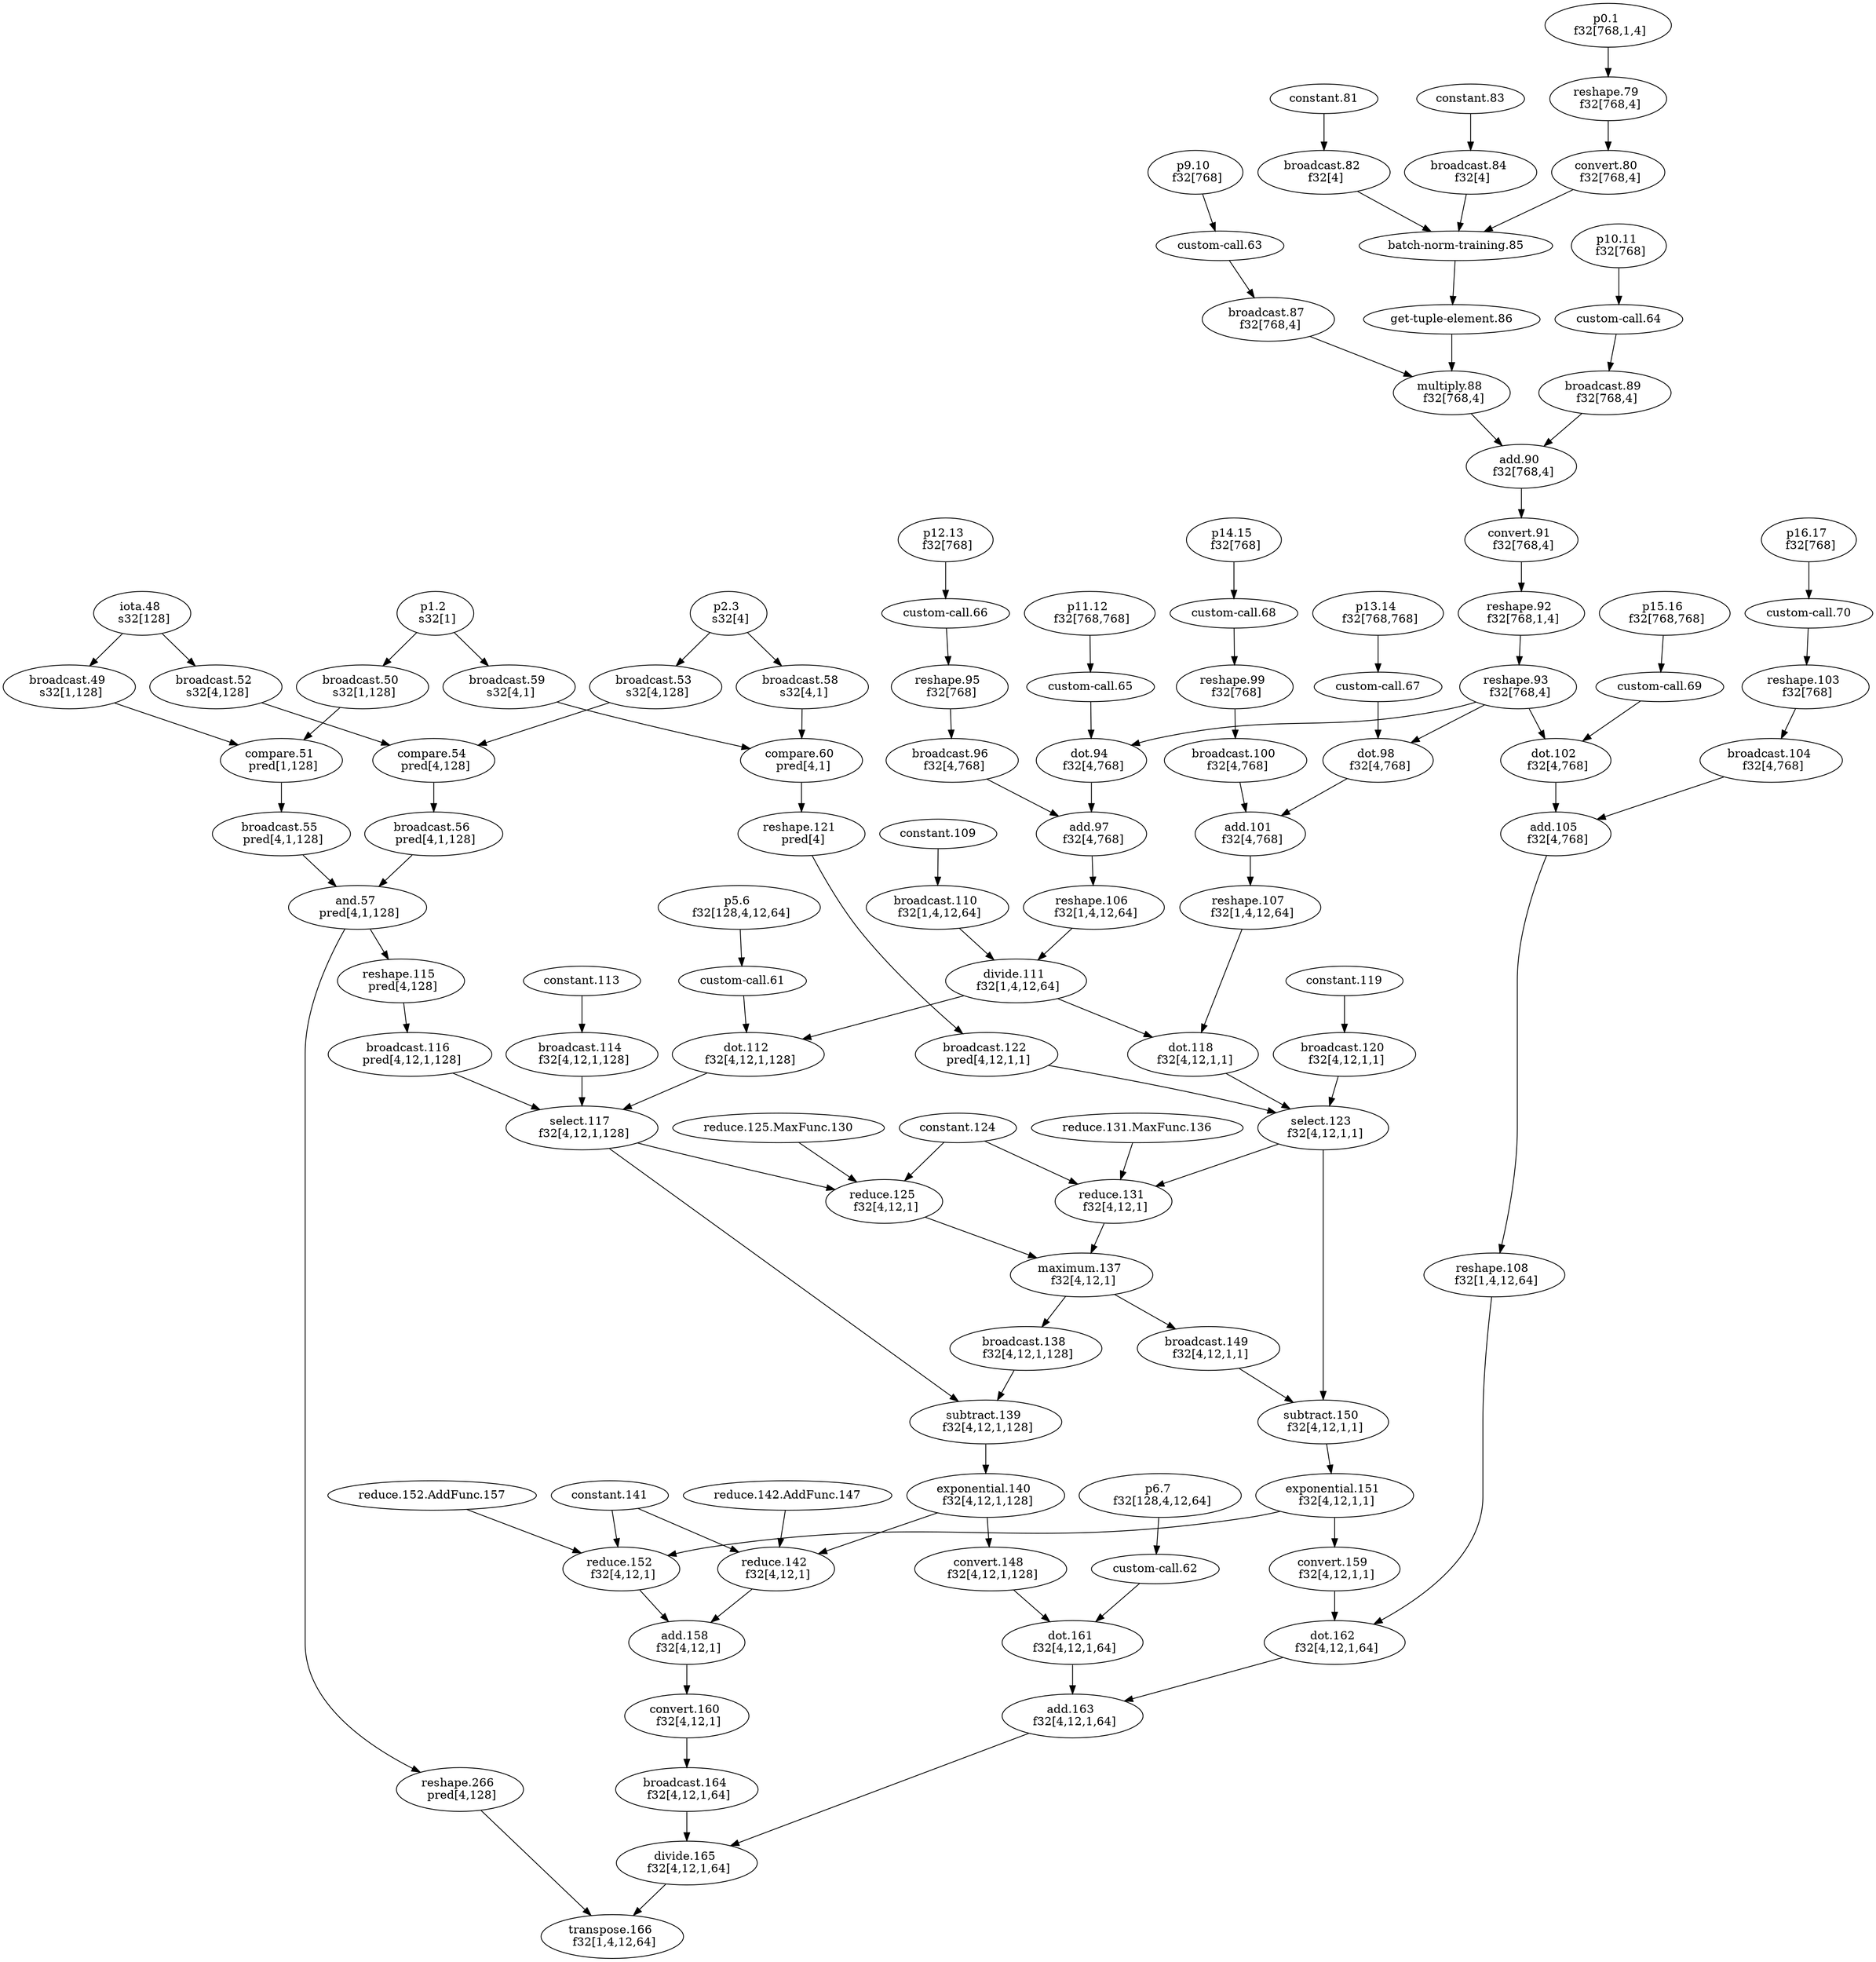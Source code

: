 digraph HloModule { 
	"iota.48" [label="iota.48 \n s32[128]"];
	"broadcast.49" [label="broadcast.49 \n s32[1,128]"];
	"p1.2" [label="p1.2 \n s32[1]"];
	"broadcast.50" [label="broadcast.50 \n s32[1,128]"];
	"compare.51" [label="compare.51 \n pred[1,128]"];
	"broadcast.55" [label="broadcast.55 \n pred[4,1,128]"];
	"broadcast.52" [label="broadcast.52 \n s32[4,128]"];
	"p2.3" [label="p2.3 \n s32[4]"];
	"broadcast.53" [label="broadcast.53 \n s32[4,128]"];
	"compare.54" [label="compare.54 \n pred[4,128]"];
	"broadcast.56" [label="broadcast.56 \n pred[4,1,128]"];
	"and.57" [label="and.57 \n pred[4,1,128]"];
	"reshape.266" [label="reshape.266 \n pred[4,128]"];
	"transpose.166" [label="transpose.166 \n f32[1,4,12,64]"];
	"reshape.115" [label="reshape.115 \n pred[4,128]"];
	"broadcast.116" [label="broadcast.116 \n pred[4,12,1,128]"];
	"p0.1" [label="p0.1 \n f32[768,1,4]"];
	"reshape.79" [label="reshape.79 \n f32[768,4]"];
	"convert.80" [label="convert.80 \n f32[768,4]"];
	"broadcast.82" [label="broadcast.82 \n f32[4]"];
	"broadcast.84" [label="broadcast.84 \n f32[4]"];
	"p9.10" [label="p9.10 \n f32[768]"];
	"broadcast.87" [label="broadcast.87 \n f32[768,4]"];
	"multiply.88" [label="multiply.88 \n f32[768,4]"];
	"p10.11" [label="p10.11 \n f32[768]"];
	"broadcast.89" [label="broadcast.89 \n f32[768,4]"];
	"add.90" [label="add.90 \n f32[768,4]"];
	"convert.91" [label="convert.91 \n f32[768,4]"];
	"reshape.92" [label="reshape.92 \n f32[768,1,4]"];
	"reshape.93" [label="reshape.93 \n f32[768,4]"];
	"p11.12" [label="p11.12 \n f32[768,768]"];
	"dot.94" [label="dot.94 \n f32[4,768]"];
	"p12.13" [label="p12.13 \n f32[768]"];
	"reshape.95" [label="reshape.95 \n f32[768]"];
	"broadcast.96" [label="broadcast.96 \n f32[4,768]"];
	"add.97" [label="add.97 \n f32[4,768]"];
	"reshape.106" [label="reshape.106 \n f32[1,4,12,64]"];
	"broadcast.110" [label="broadcast.110 \n f32[1,4,12,64]"];
	"divide.111" [label="divide.111 \n f32[1,4,12,64]"];
	"p5.6" [label="p5.6 \n f32[128,4,12,64]"];
	"dot.112" [label="dot.112 \n f32[4,12,1,128]"];
	"broadcast.114" [label="broadcast.114 \n f32[4,12,1,128]"];
	"select.117" [label="select.117 \n f32[4,12,1,128]"];
	"reduce.125" [label="reduce.125 \n f32[4,12,1]"];
	"broadcast.59" [label="broadcast.59 \n s32[4,1]"];
	"broadcast.58" [label="broadcast.58 \n s32[4,1]"];
	"compare.60" [label="compare.60 \n pred[4,1]"];
	"reshape.121" [label="reshape.121 \n pred[4]"];
	"broadcast.122" [label="broadcast.122 \n pred[4,12,1,1]"];
	"p13.14" [label="p13.14 \n f32[768,768]"];
	"dot.98" [label="dot.98 \n f32[4,768]"];
	"p14.15" [label="p14.15 \n f32[768]"];
	"reshape.99" [label="reshape.99 \n f32[768]"];
	"broadcast.100" [label="broadcast.100 \n f32[4,768]"];
	"add.101" [label="add.101 \n f32[4,768]"];
	"reshape.107" [label="reshape.107 \n f32[1,4,12,64]"];
	"dot.118" [label="dot.118 \n f32[4,12,1,1]"];
	"broadcast.120" [label="broadcast.120 \n f32[4,12,1,1]"];
	"select.123" [label="select.123 \n f32[4,12,1,1]"];
	"reduce.131" [label="reduce.131 \n f32[4,12,1]"];
	"maximum.137" [label="maximum.137 \n f32[4,12,1]"];
	"broadcast.138" [label="broadcast.138 \n f32[4,12,1,128]"];
	"subtract.139" [label="subtract.139 \n f32[4,12,1,128]"];
	"exponential.140" [label="exponential.140 \n f32[4,12,1,128]"];
	"convert.148" [label="convert.148 \n f32[4,12,1,128]"];
	"p6.7" [label="p6.7 \n f32[128,4,12,64]"];
	"dot.161" [label="dot.161 \n f32[4,12,1,64]"];
	"broadcast.149" [label="broadcast.149 \n f32[4,12,1,1]"];
	"subtract.150" [label="subtract.150 \n f32[4,12,1,1]"];
	"exponential.151" [label="exponential.151 \n f32[4,12,1,1]"];
	"convert.159" [label="convert.159 \n f32[4,12,1,1]"];
	"p15.16" [label="p15.16 \n f32[768,768]"];
	"dot.102" [label="dot.102 \n f32[4,768]"];
	"p16.17" [label="p16.17 \n f32[768]"];
	"reshape.103" [label="reshape.103 \n f32[768]"];
	"broadcast.104" [label="broadcast.104 \n f32[4,768]"];
	"add.105" [label="add.105 \n f32[4,768]"];
	"reshape.108" [label="reshape.108 \n f32[1,4,12,64]"];
	"dot.162" [label="dot.162 \n f32[4,12,1,64]"];
	"add.163" [label="add.163 \n f32[4,12,1,64]"];
	"reduce.142" [label="reduce.142 \n f32[4,12,1]"];
	"reduce.152" [label="reduce.152 \n f32[4,12,1]"];
	"add.158" [label="add.158 \n f32[4,12,1]"];
	"convert.160" [label="convert.160 \n f32[4,12,1]"];
	"broadcast.164" [label="broadcast.164 \n f32[4,12,1,64]"];
	"divide.165" [label="divide.165 \n f32[4,12,1,64]"];
	"transpose.166" [label="transpose.166 \n f32[1,4,12,64]"]; 
 	"iota.48" -> "broadcast.49";
	"p1.2" -> "broadcast.50";
	"broadcast.49" -> "compare.51";
	"broadcast.50" -> "compare.51";
	"compare.51" -> "broadcast.55";
	"iota.48" -> "broadcast.52";
	"p2.3" -> "broadcast.53";
	"broadcast.52" -> "compare.54";
	"broadcast.53" -> "compare.54";
	"compare.54" -> "broadcast.56";
	"broadcast.55" -> "and.57";
	"broadcast.56" -> "and.57";
	"and.57" -> "reshape.266";
	"reshape.266" -> "transpose.166";
	"and.57" -> "reshape.115";
	"reshape.115" -> "broadcast.116";
	"p0.1" -> "reshape.79";
	"reshape.79" -> "convert.80";
	"constant.81" -> "broadcast.82";
	"constant.83" -> "broadcast.84";
	"convert.80" -> "batch-norm-training.85";
	"broadcast.82" -> "batch-norm-training.85";
	"broadcast.84" -> "batch-norm-training.85";
	"batch-norm-training.85" -> "get-tuple-element.86";
	"p9.10" -> "custom-call.63";
	"custom-call.63" -> "broadcast.87";
	"get-tuple-element.86" -> "multiply.88";
	"broadcast.87" -> "multiply.88";
	"p10.11" -> "custom-call.64";
	"custom-call.64" -> "broadcast.89";
	"multiply.88" -> "add.90";
	"broadcast.89" -> "add.90";
	"add.90" -> "convert.91";
	"convert.91" -> "reshape.92";
	"reshape.92" -> "reshape.93";
	"p11.12" -> "custom-call.65";
	"reshape.93" -> "dot.94";
	"custom-call.65" -> "dot.94";
	"p12.13" -> "custom-call.66";
	"custom-call.66" -> "reshape.95";
	"reshape.95" -> "broadcast.96";
	"dot.94" -> "add.97";
	"broadcast.96" -> "add.97";
	"add.97" -> "reshape.106";
	"constant.109" -> "broadcast.110";
	"reshape.106" -> "divide.111";
	"broadcast.110" -> "divide.111";
	"p5.6" -> "custom-call.61";
	"divide.111" -> "dot.112";
	"custom-call.61" -> "dot.112";
	"constant.113" -> "broadcast.114";
	"broadcast.116" -> "select.117";
	"dot.112" -> "select.117";
	"broadcast.114" -> "select.117";
	"select.117" -> "reduce.125";
	"constant.124" -> "reduce.125";
	"reduce.125.MaxFunc.130" -> "reduce.125";
	"p1.2" -> "broadcast.59";
	"p2.3" -> "broadcast.58";
	"broadcast.59" -> "compare.60";
	"broadcast.58" -> "compare.60";
	"compare.60" -> "reshape.121";
	"reshape.121" -> "broadcast.122";
	"p13.14" -> "custom-call.67";
	"reshape.93" -> "dot.98";
	"custom-call.67" -> "dot.98";
	"p14.15" -> "custom-call.68";
	"custom-call.68" -> "reshape.99";
	"reshape.99" -> "broadcast.100";
	"dot.98" -> "add.101";
	"broadcast.100" -> "add.101";
	"add.101" -> "reshape.107";
	"divide.111" -> "dot.118";
	"reshape.107" -> "dot.118";
	"constant.119" -> "broadcast.120";
	"broadcast.122" -> "select.123";
	"dot.118" -> "select.123";
	"broadcast.120" -> "select.123";
	"select.123" -> "reduce.131";
	"constant.124" -> "reduce.131";
	"reduce.131.MaxFunc.136" -> "reduce.131";
	"reduce.125" -> "maximum.137";
	"reduce.131" -> "maximum.137";
	"maximum.137" -> "broadcast.138";
	"select.117" -> "subtract.139";
	"broadcast.138" -> "subtract.139";
	"subtract.139" -> "exponential.140";
	"exponential.140" -> "convert.148";
	"p6.7" -> "custom-call.62";
	"convert.148" -> "dot.161";
	"custom-call.62" -> "dot.161";
	"maximum.137" -> "broadcast.149";
	"select.123" -> "subtract.150";
	"broadcast.149" -> "subtract.150";
	"subtract.150" -> "exponential.151";
	"exponential.151" -> "convert.159";
	"p15.16" -> "custom-call.69";
	"reshape.93" -> "dot.102";
	"custom-call.69" -> "dot.102";
	"p16.17" -> "custom-call.70";
	"custom-call.70" -> "reshape.103";
	"reshape.103" -> "broadcast.104";
	"dot.102" -> "add.105";
	"broadcast.104" -> "add.105";
	"add.105" -> "reshape.108";
	"convert.159" -> "dot.162";
	"reshape.108" -> "dot.162";
	"dot.161" -> "add.163";
	"dot.162" -> "add.163";
	"exponential.140" -> "reduce.142";
	"constant.141" -> "reduce.142";
	"reduce.142.AddFunc.147" -> "reduce.142";
	"exponential.151" -> "reduce.152";
	"constant.141" -> "reduce.152";
	"reduce.152.AddFunc.157" -> "reduce.152";
	"reduce.142" -> "add.158";
	"reduce.152" -> "add.158";
	"add.158" -> "convert.160";
	"convert.160" -> "broadcast.164";
	"add.163" -> "divide.165";
	"broadcast.164" -> "divide.165";
	"divide.165" -> "transpose.166";
 }